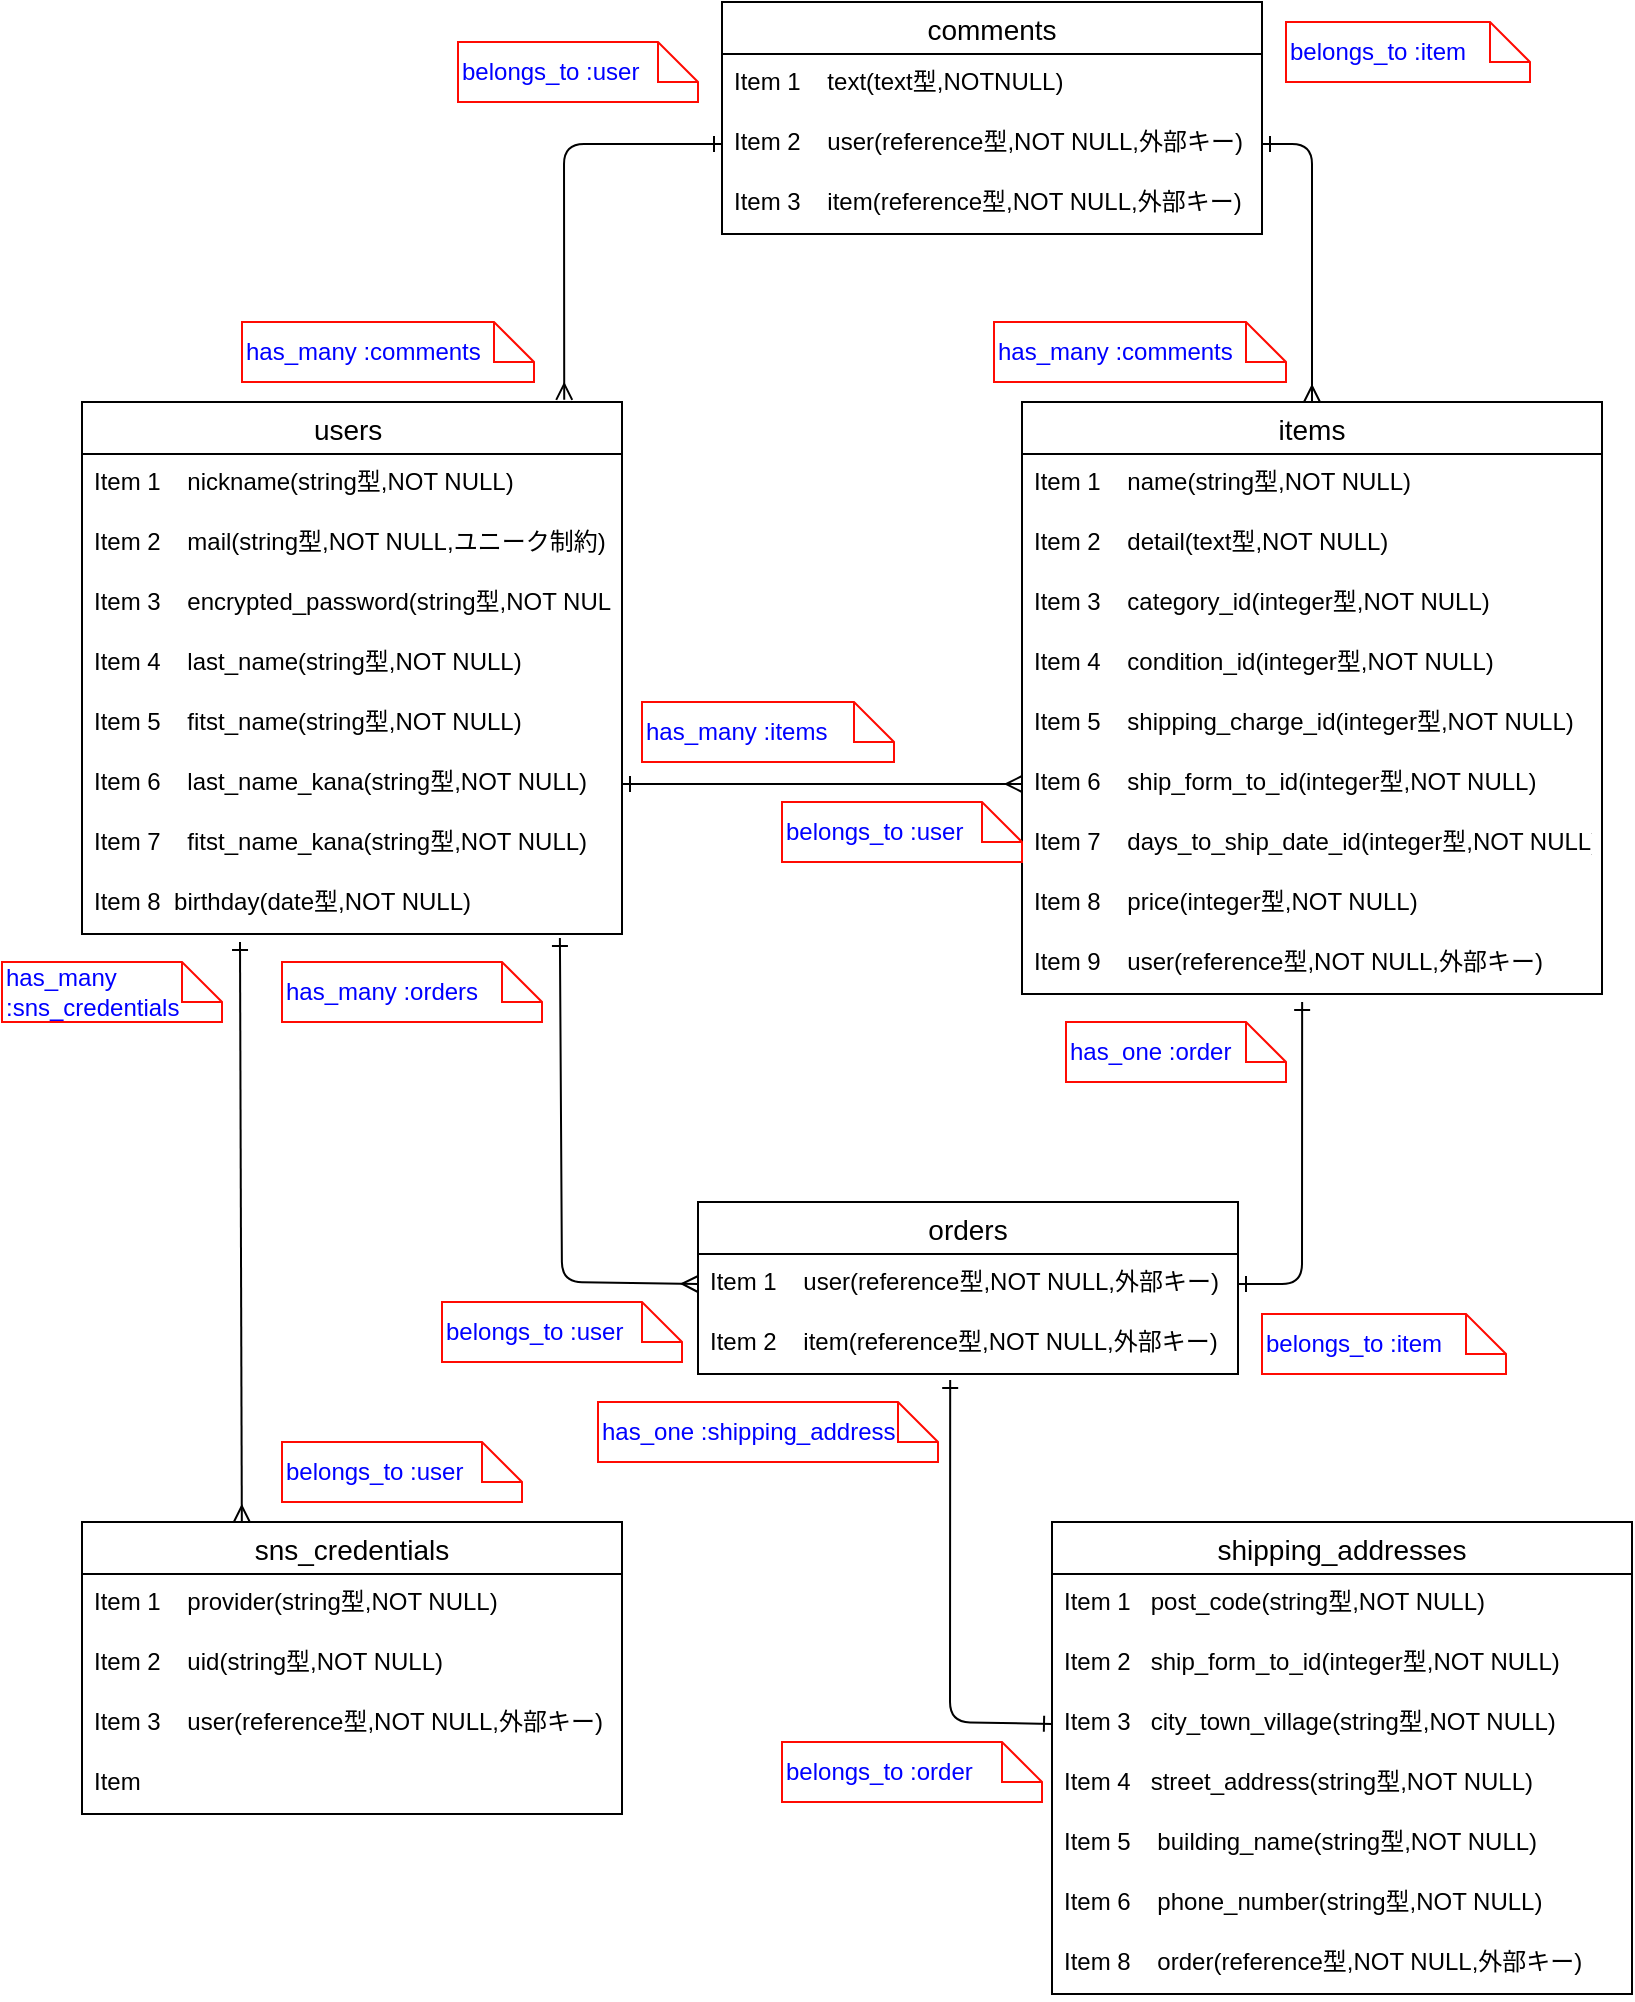 <mxfile>
    <diagram id="VWawvGaf2up5YMbGZucA" name="ページ1">
        <mxGraphModel dx="1191" dy="779" grid="1" gridSize="10" guides="1" tooltips="1" connect="1" arrows="1" fold="1" page="1" pageScale="1" pageWidth="827" pageHeight="1169" math="0" shadow="0">
            <root>
                <mxCell id="0"/>
                <mxCell id="1" parent="0"/>
                <mxCell id="27" value="users " style="swimlane;fontStyle=0;childLayout=stackLayout;horizontal=1;startSize=26;horizontalStack=0;resizeParent=1;resizeParentMax=0;resizeLast=0;collapsible=1;marginBottom=0;align=center;fontSize=14;" parent="1" vertex="1">
                    <mxGeometry x="40" y="240" width="270" height="266" as="geometry"/>
                </mxCell>
                <mxCell id="28" value="Item 1    nickname(string型,NOT NULL) " style="text;strokeColor=none;fillColor=none;spacingLeft=4;spacingRight=4;overflow=hidden;rotatable=0;points=[[0,0.5],[1,0.5]];portConstraint=eastwest;fontSize=12;" parent="27" vertex="1">
                    <mxGeometry y="26" width="270" height="30" as="geometry"/>
                </mxCell>
                <mxCell id="29" value="Item 2    mail(string型,NOT NULL,ユニーク制約)" style="text;strokeColor=none;fillColor=none;spacingLeft=4;spacingRight=4;overflow=hidden;rotatable=0;points=[[0,0.5],[1,0.5]];portConstraint=eastwest;fontSize=12;" parent="27" vertex="1">
                    <mxGeometry y="56" width="270" height="30" as="geometry"/>
                </mxCell>
                <mxCell id="30" value="Item 3    encrypted_password(string型,NOT NULL)" style="text;strokeColor=none;fillColor=none;spacingLeft=4;spacingRight=4;overflow=hidden;rotatable=0;points=[[0,0.5],[1,0.5]];portConstraint=eastwest;fontSize=12;" parent="27" vertex="1">
                    <mxGeometry y="86" width="270" height="30" as="geometry"/>
                </mxCell>
                <mxCell id="44" value="Item 4    last_name(string型,NOT NULL)" style="text;strokeColor=none;fillColor=none;spacingLeft=4;spacingRight=4;overflow=hidden;rotatable=0;points=[[0,0.5],[1,0.5]];portConstraint=eastwest;fontSize=12;" parent="27" vertex="1">
                    <mxGeometry y="116" width="270" height="30" as="geometry"/>
                </mxCell>
                <mxCell id="45" value="Item 5    fitst_name(string型,NOT NULL)" style="text;strokeColor=none;fillColor=none;spacingLeft=4;spacingRight=4;overflow=hidden;rotatable=0;points=[[0,0.5],[1,0.5]];portConstraint=eastwest;fontSize=12;" parent="27" vertex="1">
                    <mxGeometry y="146" width="270" height="30" as="geometry"/>
                </mxCell>
                <mxCell id="46" value="Item 6    last_name_kana(string型,NOT NULL)" style="text;strokeColor=none;fillColor=none;spacingLeft=4;spacingRight=4;overflow=hidden;rotatable=0;points=[[0,0.5],[1,0.5]];portConstraint=eastwest;fontSize=12;" parent="27" vertex="1">
                    <mxGeometry y="176" width="270" height="30" as="geometry"/>
                </mxCell>
                <mxCell id="48" value="Item 7    fitst_name_kana(string型,NOT NULL)" style="text;strokeColor=none;fillColor=none;spacingLeft=4;spacingRight=4;overflow=hidden;rotatable=0;points=[[0,0.5],[1,0.5]];portConstraint=eastwest;fontSize=12;" parent="27" vertex="1">
                    <mxGeometry y="206" width="270" height="30" as="geometry"/>
                </mxCell>
                <mxCell id="49" value="Item 8  birthday(date型,NOT NULL)&#10;  " style="text;strokeColor=none;fillColor=none;spacingLeft=4;spacingRight=4;overflow=hidden;rotatable=0;points=[[0,0.5],[1,0.5]];portConstraint=eastwest;fontSize=12;" parent="27" vertex="1">
                    <mxGeometry y="236" width="270" height="30" as="geometry"/>
                </mxCell>
                <mxCell id="32" value="items" style="swimlane;fontStyle=0;childLayout=stackLayout;horizontal=1;startSize=26;horizontalStack=0;resizeParent=1;resizeParentMax=0;resizeLast=0;collapsible=1;marginBottom=0;align=center;fontSize=14;" parent="1" vertex="1">
                    <mxGeometry x="510" y="240" width="290" height="296" as="geometry"/>
                </mxCell>
                <mxCell id="34" value="Item 1    name(string型,NOT NULL)" style="text;strokeColor=none;fillColor=none;spacingLeft=4;spacingRight=4;overflow=hidden;rotatable=0;points=[[0,0.5],[1,0.5]];portConstraint=eastwest;fontSize=12;" parent="32" vertex="1">
                    <mxGeometry y="26" width="290" height="30" as="geometry"/>
                </mxCell>
                <mxCell id="35" value="Item 2    detail(text型,NOT NULL)" style="text;strokeColor=none;fillColor=none;spacingLeft=4;spacingRight=4;overflow=hidden;rotatable=0;points=[[0,0.5],[1,0.5]];portConstraint=eastwest;fontSize=12;" parent="32" vertex="1">
                    <mxGeometry y="56" width="290" height="30" as="geometry"/>
                </mxCell>
                <mxCell id="36" value="Item 3    category_id(integer型,NOT NULL)" style="text;strokeColor=none;fillColor=none;spacingLeft=4;spacingRight=4;overflow=hidden;rotatable=0;points=[[0,0.5],[1,0.5]];portConstraint=eastwest;fontSize=12;" parent="32" vertex="1">
                    <mxGeometry y="86" width="290" height="30" as="geometry"/>
                </mxCell>
                <mxCell id="53" value="Item 4    condition_id(integer型,NOT NULL)" style="text;strokeColor=none;fillColor=none;spacingLeft=4;spacingRight=4;overflow=hidden;rotatable=0;points=[[0,0.5],[1,0.5]];portConstraint=eastwest;fontSize=12;" parent="32" vertex="1">
                    <mxGeometry y="116" width="290" height="30" as="geometry"/>
                </mxCell>
                <mxCell id="70" value="Item 5    shipping_charge_id(integer型,NOT NULL)" style="text;strokeColor=none;fillColor=none;spacingLeft=4;spacingRight=4;overflow=hidden;rotatable=0;points=[[0,0.5],[1,0.5]];portConstraint=eastwest;fontSize=12;" parent="32" vertex="1">
                    <mxGeometry y="146" width="290" height="30" as="geometry"/>
                </mxCell>
                <mxCell id="55" value="Item 6    ship_form_to_id(integer型,NOT NULL)" style="text;strokeColor=none;fillColor=none;spacingLeft=4;spacingRight=4;overflow=hidden;rotatable=0;points=[[0,0.5],[1,0.5]];portConstraint=eastwest;fontSize=12;" parent="32" vertex="1">
                    <mxGeometry y="176" width="290" height="30" as="geometry"/>
                </mxCell>
                <mxCell id="58" value="Item 7    days_to_ship_date_id(integer型,NOT NULL)" style="text;strokeColor=none;fillColor=none;spacingLeft=4;spacingRight=4;overflow=hidden;rotatable=0;points=[[0,0.5],[1,0.5]];portConstraint=eastwest;fontSize=12;" parent="32" vertex="1">
                    <mxGeometry y="206" width="290" height="30" as="geometry"/>
                </mxCell>
                <mxCell id="57" value="Item 8    price(integer型,NOT NULL)&#10;    " style="text;strokeColor=none;fillColor=none;spacingLeft=4;spacingRight=4;overflow=hidden;rotatable=0;points=[[0,0.5],[1,0.5]];portConstraint=eastwest;fontSize=12;" parent="32" vertex="1">
                    <mxGeometry y="236" width="290" height="30" as="geometry"/>
                </mxCell>
                <mxCell id="75" value="Item 9    user(reference型,NOT NULL,外部キー)" style="text;strokeColor=none;fillColor=none;spacingLeft=4;spacingRight=4;overflow=hidden;rotatable=0;points=[[0,0.5],[1,0.5]];portConstraint=eastwest;fontSize=12;" parent="32" vertex="1">
                    <mxGeometry y="266" width="290" height="30" as="geometry"/>
                </mxCell>
                <mxCell id="37" value="orders" style="swimlane;fontStyle=0;childLayout=stackLayout;horizontal=1;startSize=26;horizontalStack=0;resizeParent=1;resizeParentMax=0;resizeLast=0;collapsible=1;marginBottom=0;align=center;fontSize=14;" parent="1" vertex="1">
                    <mxGeometry x="348" y="640" width="270" height="86" as="geometry"/>
                </mxCell>
                <mxCell id="97" value="Item 1    user(reference型,NOT NULL,外部キー)" style="text;strokeColor=none;fillColor=none;spacingLeft=4;spacingRight=4;overflow=hidden;rotatable=0;points=[[0,0.5],[1,0.5]];portConstraint=eastwest;fontSize=12;" parent="37" vertex="1">
                    <mxGeometry y="26" width="270" height="30" as="geometry"/>
                </mxCell>
                <mxCell id="98" value="Item 2    item(reference型,NOT NULL,外部キー)" style="text;strokeColor=none;fillColor=none;spacingLeft=4;spacingRight=4;overflow=hidden;rotatable=0;points=[[0,0.5],[1,0.5]];portConstraint=eastwest;fontSize=12;" parent="37" vertex="1">
                    <mxGeometry y="56" width="270" height="30" as="geometry"/>
                </mxCell>
                <mxCell id="69" style="edgeStyle=none;html=1;exitX=1;exitY=0.5;exitDx=0;exitDy=0;entryX=0;entryY=0.5;entryDx=0;entryDy=0;endArrow=ERmany;endFill=0;startArrow=ERone;startFill=0;" parent="1" source="46" target="55" edge="1">
                    <mxGeometry relative="1" as="geometry"/>
                </mxCell>
                <mxCell id="84" value="shipping_addresses" style="swimlane;fontStyle=0;childLayout=stackLayout;horizontal=1;startSize=26;horizontalStack=0;resizeParent=1;resizeParentMax=0;resizeLast=0;collapsible=1;marginBottom=0;align=center;fontSize=14;" parent="1" vertex="1">
                    <mxGeometry x="525" y="800" width="290" height="236" as="geometry"/>
                </mxCell>
                <mxCell id="89" value="Item 1   post_code(string型,NOT NULL) " style="text;strokeColor=none;fillColor=none;spacingLeft=4;spacingRight=4;overflow=hidden;rotatable=0;points=[[0,0.5],[1,0.5]];portConstraint=eastwest;fontSize=12;" parent="84" vertex="1">
                    <mxGeometry y="26" width="290" height="30" as="geometry"/>
                </mxCell>
                <mxCell id="162" value="Item 2   ship_form_to_id(integer型,NOT NULL)" style="text;strokeColor=none;fillColor=none;spacingLeft=4;spacingRight=4;overflow=hidden;rotatable=0;points=[[0,0.5],[1,0.5]];portConstraint=eastwest;fontSize=12;" parent="84" vertex="1">
                    <mxGeometry y="56" width="290" height="30" as="geometry"/>
                </mxCell>
                <mxCell id="90" value="Item 3   city_town_village(string型,NOT NULL) " style="text;strokeColor=none;fillColor=none;spacingLeft=4;spacingRight=4;overflow=hidden;rotatable=0;points=[[0,0.5],[1,0.5]];portConstraint=eastwest;fontSize=12;" parent="84" vertex="1">
                    <mxGeometry y="86" width="290" height="30" as="geometry"/>
                </mxCell>
                <mxCell id="91" value="Item 4   street_address(string型,NOT NULL) " style="text;strokeColor=none;fillColor=none;spacingLeft=4;spacingRight=4;overflow=hidden;rotatable=0;points=[[0,0.5],[1,0.5]];portConstraint=eastwest;fontSize=12;" parent="84" vertex="1">
                    <mxGeometry y="116" width="290" height="30" as="geometry"/>
                </mxCell>
                <mxCell id="92" value="Item 5    building_name(string型,NOT NULL) " style="text;strokeColor=none;fillColor=none;spacingLeft=4;spacingRight=4;overflow=hidden;rotatable=0;points=[[0,0.5],[1,0.5]];portConstraint=eastwest;fontSize=12;" parent="84" vertex="1">
                    <mxGeometry y="146" width="290" height="30" as="geometry"/>
                </mxCell>
                <mxCell id="93" value="Item 6    phone_number(string型,NOT NULL)&#10;    " style="text;strokeColor=none;fillColor=none;spacingLeft=4;spacingRight=4;overflow=hidden;rotatable=0;points=[[0,0.5],[1,0.5]];portConstraint=eastwest;fontSize=12;" parent="84" vertex="1">
                    <mxGeometry y="176" width="290" height="30" as="geometry"/>
                </mxCell>
                <mxCell id="142" value="Item 8    order(reference型,NOT NULL,外部キー)" style="text;strokeColor=none;fillColor=none;spacingLeft=4;spacingRight=4;overflow=hidden;rotatable=0;points=[[0,0.5],[1,0.5]];portConstraint=eastwest;fontSize=12;" parent="84" vertex="1">
                    <mxGeometry y="206" width="290" height="30" as="geometry"/>
                </mxCell>
                <mxCell id="99" value="has_one :shipping_address" style="shape=note;size=20;whiteSpace=wrap;html=1;align=left;strokeColor=#FF0B03;fontColor=#0000FF;" parent="1" vertex="1">
                    <mxGeometry x="298" y="740" width="170" height="30" as="geometry"/>
                </mxCell>
                <mxCell id="100" value="belongs_to :order" style="shape=note;size=20;whiteSpace=wrap;html=1;align=left;strokeColor=#FF0B03;fontColor=#0000FF;" parent="1" vertex="1">
                    <mxGeometry x="390" y="910" width="130" height="30" as="geometry"/>
                </mxCell>
                <mxCell id="102" value="belongs_to :item" style="shape=note;size=20;whiteSpace=wrap;html=1;align=left;strokeColor=#FF0B03;fontColor=#0000FF;" parent="1" vertex="1">
                    <mxGeometry x="630" y="696" width="122" height="30" as="geometry"/>
                </mxCell>
                <mxCell id="104" value="has_many :orders" style="shape=note;size=20;whiteSpace=wrap;html=1;align=left;strokeColor=#FF0B03;fontColor=#0000FF;" parent="1" vertex="1">
                    <mxGeometry x="140" y="520" width="130" height="30" as="geometry"/>
                </mxCell>
                <mxCell id="105" value="has_one :order" style="shape=note;size=20;whiteSpace=wrap;html=1;align=left;strokeColor=#FF0B03;fontColor=#0000FF;" parent="1" vertex="1">
                    <mxGeometry x="532" y="550" width="110" height="30" as="geometry"/>
                </mxCell>
                <mxCell id="110" value="has_many :items" style="shape=note;size=20;whiteSpace=wrap;html=1;align=left;strokeColor=#FF0B03;fontColor=#0000FF;" parent="1" vertex="1">
                    <mxGeometry x="320" y="390" width="126" height="30" as="geometry"/>
                </mxCell>
                <mxCell id="111" value="belongs_to :user" style="shape=note;size=20;whiteSpace=wrap;html=1;align=left;strokeColor=#FF0B03;fontColor=#0000FF;" parent="1" vertex="1">
                    <mxGeometry x="390" y="440" width="120" height="30" as="geometry"/>
                </mxCell>
                <mxCell id="136" style="edgeStyle=none;html=1;fontColor=#0000FF;startArrow=ERone;startFill=0;endArrow=ERone;endFill=0;entryX=0;entryY=0.5;entryDx=0;entryDy=0;exitX=0.467;exitY=1.1;exitDx=0;exitDy=0;exitPerimeter=0;" parent="1" source="98" target="90" edge="1">
                    <mxGeometry relative="1" as="geometry">
                        <mxPoint x="288.471" y="870" as="targetPoint"/>
                        <mxPoint x="238" y="1060" as="sourcePoint"/>
                        <Array as="points">
                            <mxPoint x="474" y="900"/>
                        </Array>
                    </mxGeometry>
                </mxCell>
                <mxCell id="138" value="belongs_to :user" style="shape=note;size=20;whiteSpace=wrap;html=1;align=left;strokeColor=#FF0B03;fontColor=#0000FF;" parent="1" vertex="1">
                    <mxGeometry x="220" y="690" width="120" height="30" as="geometry"/>
                </mxCell>
                <mxCell id="164" style="edgeStyle=none;html=1;exitX=1;exitY=0.5;exitDx=0;exitDy=0;entryX=0.483;entryY=1.133;entryDx=0;entryDy=0;entryPerimeter=0;fontColor=#0000FF;startArrow=ERone;startFill=0;endArrow=ERone;endFill=0;" parent="1" source="97" target="75" edge="1">
                    <mxGeometry relative="1" as="geometry">
                        <Array as="points">
                            <mxPoint x="650" y="681"/>
                        </Array>
                    </mxGeometry>
                </mxCell>
                <mxCell id="165" style="edgeStyle=none;html=1;exitX=0;exitY=0.5;exitDx=0;exitDy=0;entryX=0.885;entryY=1.067;entryDx=0;entryDy=0;entryPerimeter=0;fontColor=#0000FF;startArrow=ERmany;startFill=0;endArrow=ERone;endFill=0;" parent="1" source="97" target="49" edge="1">
                    <mxGeometry relative="1" as="geometry">
                        <Array as="points">
                            <mxPoint x="280" y="680"/>
                        </Array>
                    </mxGeometry>
                </mxCell>
                <mxCell id="171" style="edgeStyle=none;html=1;endArrow=ERone;endFill=0;startArrow=ERmany;startFill=0;exitX=0.296;exitY=0;exitDx=0;exitDy=0;exitPerimeter=0;" parent="1" source="166" edge="1">
                    <mxGeometry relative="1" as="geometry">
                        <mxPoint x="117" y="790" as="sourcePoint"/>
                        <mxPoint x="119" y="510" as="targetPoint"/>
                    </mxGeometry>
                </mxCell>
                <mxCell id="166" value="sns_credentials" style="swimlane;fontStyle=0;childLayout=stackLayout;horizontal=1;startSize=26;horizontalStack=0;resizeParent=1;resizeParentMax=0;resizeLast=0;collapsible=1;marginBottom=0;align=center;fontSize=14;" parent="1" vertex="1">
                    <mxGeometry x="40" y="800" width="270" height="146" as="geometry"/>
                </mxCell>
                <mxCell id="167" value="Item 1    provider(string型,NOT NULL)" style="text;strokeColor=none;fillColor=none;spacingLeft=4;spacingRight=4;overflow=hidden;rotatable=0;points=[[0,0.5],[1,0.5]];portConstraint=eastwest;fontSize=12;" parent="166" vertex="1">
                    <mxGeometry y="26" width="270" height="30" as="geometry"/>
                </mxCell>
                <mxCell id="168" value="Item 2    uid(string型,NOT NULL)" style="text;strokeColor=none;fillColor=none;spacingLeft=4;spacingRight=4;overflow=hidden;rotatable=0;points=[[0,0.5],[1,0.5]];portConstraint=eastwest;fontSize=12;" parent="166" vertex="1">
                    <mxGeometry y="56" width="270" height="30" as="geometry"/>
                </mxCell>
                <mxCell id="169" value="Item 3    user(reference型,NOT NULL,外部キー)" style="text;strokeColor=none;fillColor=none;spacingLeft=4;spacingRight=4;overflow=hidden;rotatable=0;points=[[0,0.5],[1,0.5]];portConstraint=eastwest;fontSize=12;" parent="166" vertex="1">
                    <mxGeometry y="86" width="270" height="30" as="geometry"/>
                </mxCell>
                <mxCell id="170" value="Item" style="text;strokeColor=none;fillColor=none;spacingLeft=4;spacingRight=4;overflow=hidden;rotatable=0;points=[[0,0.5],[1,0.5]];portConstraint=eastwest;fontSize=12;" parent="166" vertex="1">
                    <mxGeometry y="116" width="270" height="30" as="geometry"/>
                </mxCell>
                <mxCell id="172" value="has_many&lt;br&gt;:sns_credentials" style="shape=note;size=20;whiteSpace=wrap;html=1;align=left;strokeColor=#FF0B03;fontColor=#0000FF;" parent="1" vertex="1">
                    <mxGeometry y="520" width="110" height="30" as="geometry"/>
                </mxCell>
                <mxCell id="174" value="belongs_to :user" style="shape=note;size=20;whiteSpace=wrap;html=1;align=left;strokeColor=#FF0B03;fontColor=#0000FF;" parent="1" vertex="1">
                    <mxGeometry x="140" y="760" width="120" height="30" as="geometry"/>
                </mxCell>
                <mxCell id="175" value="comments" style="swimlane;fontStyle=0;childLayout=stackLayout;horizontal=1;startSize=26;horizontalStack=0;resizeParent=1;resizeParentMax=0;resizeLast=0;collapsible=1;marginBottom=0;align=center;fontSize=14;" vertex="1" parent="1">
                    <mxGeometry x="360" y="40" width="270" height="116" as="geometry"/>
                </mxCell>
                <mxCell id="178" value="Item 1    text(text型,NOTNULL)" style="text;strokeColor=none;fillColor=none;spacingLeft=4;spacingRight=4;overflow=hidden;rotatable=0;points=[[0,0.5],[1,0.5]];portConstraint=eastwest;fontSize=12;" vertex="1" parent="175">
                    <mxGeometry y="26" width="270" height="30" as="geometry"/>
                </mxCell>
                <mxCell id="176" value="Item 2    user(reference型,NOT NULL,外部キー)" style="text;strokeColor=none;fillColor=none;spacingLeft=4;spacingRight=4;overflow=hidden;rotatable=0;points=[[0,0.5],[1,0.5]];portConstraint=eastwest;fontSize=12;" vertex="1" parent="175">
                    <mxGeometry y="56" width="270" height="30" as="geometry"/>
                </mxCell>
                <mxCell id="177" value="Item 3    item(reference型,NOT NULL,外部キー)" style="text;strokeColor=none;fillColor=none;spacingLeft=4;spacingRight=4;overflow=hidden;rotatable=0;points=[[0,0.5],[1,0.5]];portConstraint=eastwest;fontSize=12;" vertex="1" parent="175">
                    <mxGeometry y="86" width="270" height="30" as="geometry"/>
                </mxCell>
                <mxCell id="179" style="edgeStyle=none;html=1;exitX=1;exitY=0.5;exitDx=0;exitDy=0;entryX=0.5;entryY=0;entryDx=0;entryDy=0;endArrow=ERmany;endFill=0;startArrow=ERone;startFill=0;" edge="1" parent="1" source="176" target="32">
                    <mxGeometry relative="1" as="geometry">
                        <Array as="points">
                            <mxPoint x="655" y="111"/>
                        </Array>
                    </mxGeometry>
                </mxCell>
                <mxCell id="180" style="edgeStyle=none;html=1;exitX=0;exitY=0.5;exitDx=0;exitDy=0;entryX=0.893;entryY=-0.004;entryDx=0;entryDy=0;entryPerimeter=0;endArrow=ERmany;endFill=0;startArrow=ERone;startFill=0;" edge="1" parent="1" source="176" target="27">
                    <mxGeometry relative="1" as="geometry">
                        <Array as="points">
                            <mxPoint x="281" y="111"/>
                        </Array>
                    </mxGeometry>
                </mxCell>
                <mxCell id="181" value="has_many :comments" style="shape=note;size=20;whiteSpace=wrap;html=1;align=left;strokeColor=#FF0B03;fontColor=#0000FF;" vertex="1" parent="1">
                    <mxGeometry x="120" y="200" width="146" height="30" as="geometry"/>
                </mxCell>
                <mxCell id="182" value="has_many :comments" style="shape=note;size=20;whiteSpace=wrap;html=1;align=left;strokeColor=#FF0B03;fontColor=#0000FF;" vertex="1" parent="1">
                    <mxGeometry x="496" y="200" width="146" height="30" as="geometry"/>
                </mxCell>
                <mxCell id="183" value="belongs_to :user" style="shape=note;size=20;whiteSpace=wrap;html=1;align=left;strokeColor=#FF0B03;fontColor=#0000FF;" vertex="1" parent="1">
                    <mxGeometry x="228" y="60" width="120" height="30" as="geometry"/>
                </mxCell>
                <mxCell id="184" value="belongs_to :item" style="shape=note;size=20;whiteSpace=wrap;html=1;align=left;strokeColor=#FF0B03;fontColor=#0000FF;" vertex="1" parent="1">
                    <mxGeometry x="642" y="50" width="122" height="30" as="geometry"/>
                </mxCell>
            </root>
        </mxGraphModel>
    </diagram>
</mxfile>